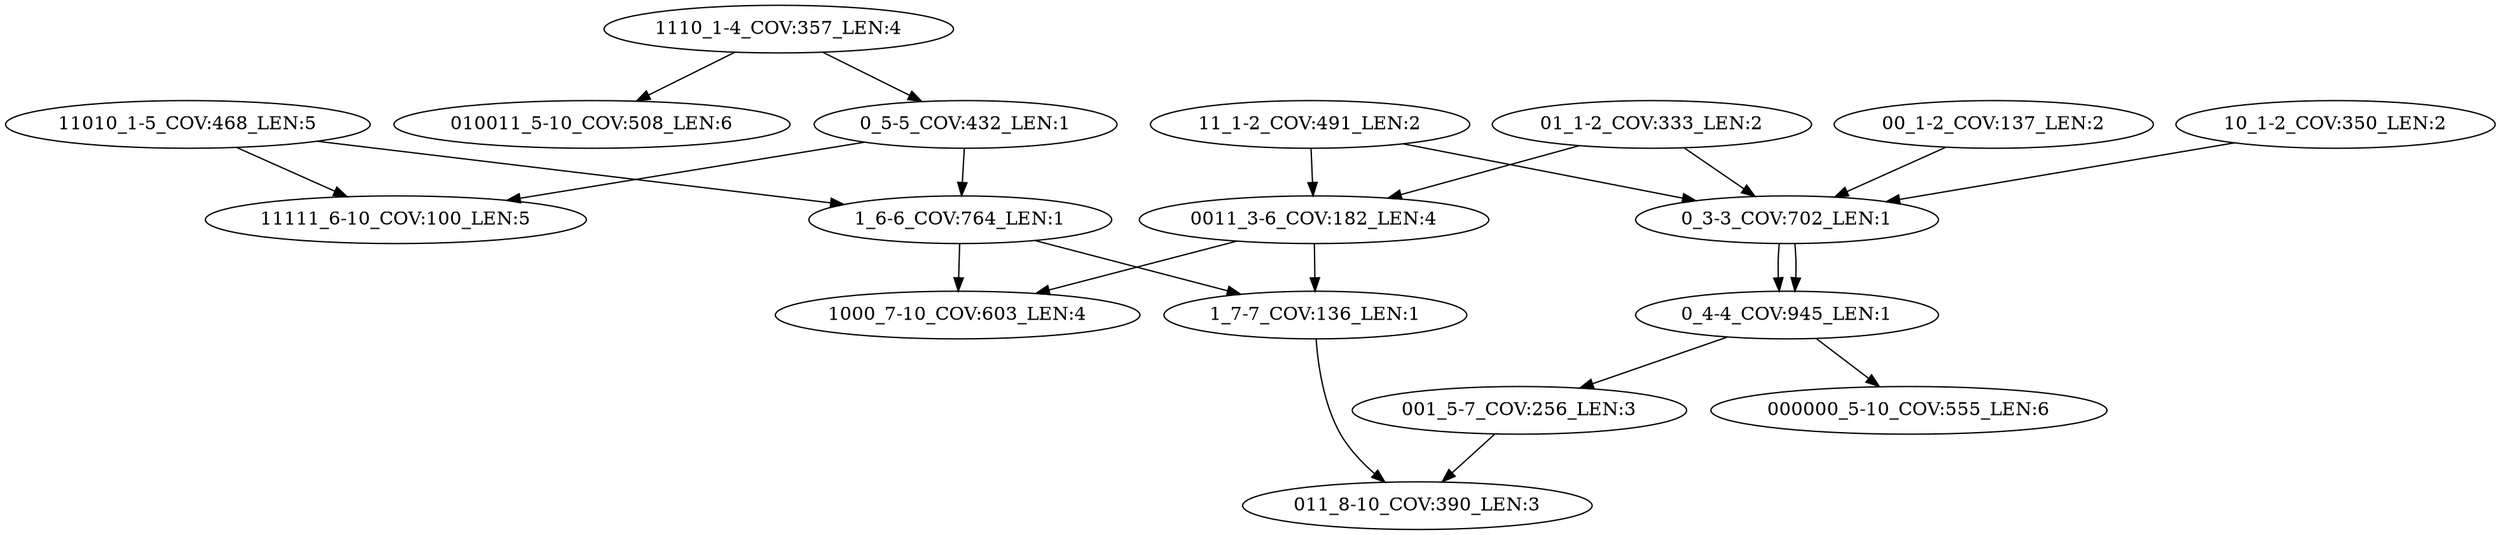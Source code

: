 digraph G {
    "0_3-3_COV:702_LEN:1" -> "0_4-4_COV:945_LEN:1";
    "0_3-3_COV:702_LEN:1" -> "0_4-4_COV:945_LEN:1";
    "0_5-5_COV:432_LEN:1" -> "11111_6-10_COV:100_LEN:5";
    "0_5-5_COV:432_LEN:1" -> "1_6-6_COV:764_LEN:1";
    "00_1-2_COV:137_LEN:2" -> "0_3-3_COV:702_LEN:1";
    "1_6-6_COV:764_LEN:1" -> "1_7-7_COV:136_LEN:1";
    "1_6-6_COV:764_LEN:1" -> "1000_7-10_COV:603_LEN:4";
    "11_1-2_COV:491_LEN:2" -> "0011_3-6_COV:182_LEN:4";
    "11_1-2_COV:491_LEN:2" -> "0_3-3_COV:702_LEN:1";
    "0011_3-6_COV:182_LEN:4" -> "1_7-7_COV:136_LEN:1";
    "0011_3-6_COV:182_LEN:4" -> "1000_7-10_COV:603_LEN:4";
    "1110_1-4_COV:357_LEN:4" -> "0_5-5_COV:432_LEN:1";
    "1110_1-4_COV:357_LEN:4" -> "010011_5-10_COV:508_LEN:6";
    "001_5-7_COV:256_LEN:3" -> "011_8-10_COV:390_LEN:3";
    "11010_1-5_COV:468_LEN:5" -> "11111_6-10_COV:100_LEN:5";
    "11010_1-5_COV:468_LEN:5" -> "1_6-6_COV:764_LEN:1";
    "0_4-4_COV:945_LEN:1" -> "000000_5-10_COV:555_LEN:6";
    "0_4-4_COV:945_LEN:1" -> "001_5-7_COV:256_LEN:3";
    "1_7-7_COV:136_LEN:1" -> "011_8-10_COV:390_LEN:3";
    "01_1-2_COV:333_LEN:2" -> "0011_3-6_COV:182_LEN:4";
    "01_1-2_COV:333_LEN:2" -> "0_3-3_COV:702_LEN:1";
    "10_1-2_COV:350_LEN:2" -> "0_3-3_COV:702_LEN:1";
}
